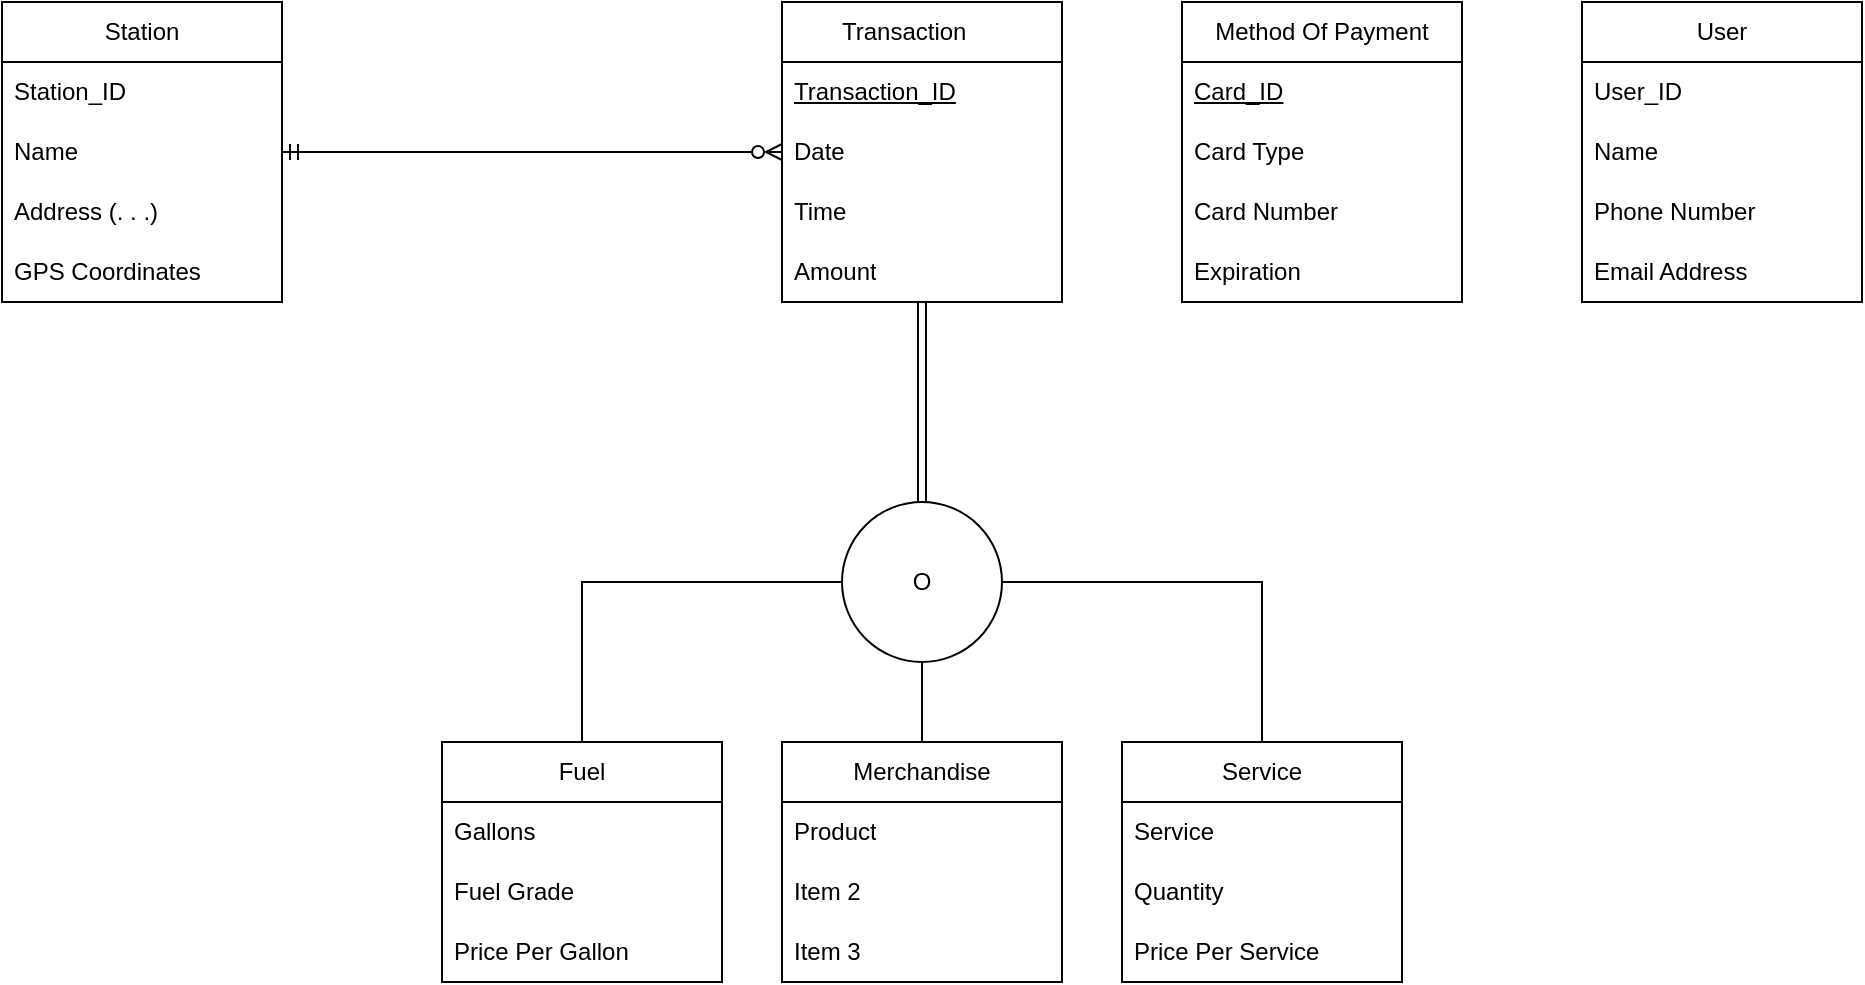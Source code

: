 <mxfile version="28.2.5">
  <diagram name="Page-1" id="o09CpWXBj6saSbTidqPz">
    <mxGraphModel dx="1963" dy="635" grid="1" gridSize="10" guides="1" tooltips="1" connect="1" arrows="1" fold="1" page="1" pageScale="1" pageWidth="850" pageHeight="1100" math="0" shadow="0">
      <root>
        <mxCell id="0" />
        <mxCell id="1" parent="0" />
        <mxCell id="1cTSIsMdD1Xh3U50AE-z-2" style="edgeStyle=orthogonalEdgeStyle;rounded=0;orthogonalLoop=1;jettySize=auto;html=1;entryX=0.5;entryY=0;entryDx=0;entryDy=0;endArrow=none;endFill=0;shape=link;" edge="1" parent="1" source="q5FUOcpofJaFz0HrwaRp-1" target="1cTSIsMdD1Xh3U50AE-z-1">
          <mxGeometry relative="1" as="geometry" />
        </mxCell>
        <mxCell id="1cTSIsMdD1Xh3U50AE-z-25" style="edgeStyle=orthogonalEdgeStyle;rounded=0;orthogonalLoop=1;jettySize=auto;html=1;entryX=1;entryY=0.5;entryDx=0;entryDy=0;endArrow=ERmandOne;endFill=0;startArrow=ERzeroToMany;startFill=0;" edge="1" parent="1" source="q5FUOcpofJaFz0HrwaRp-1" target="1cTSIsMdD1Xh3U50AE-z-18">
          <mxGeometry relative="1" as="geometry" />
        </mxCell>
        <mxCell id="q5FUOcpofJaFz0HrwaRp-1" value="Transaction&lt;span style=&quot;white-space: pre;&quot;&gt;&#x9;&lt;/span&gt;" style="swimlane;fontStyle=0;childLayout=stackLayout;horizontal=1;startSize=30;horizontalStack=0;resizeParent=1;resizeParentMax=0;resizeLast=0;collapsible=1;marginBottom=0;whiteSpace=wrap;html=1;" parent="1" vertex="1">
          <mxGeometry x="270" y="150" width="140" height="150" as="geometry" />
        </mxCell>
        <mxCell id="q5FUOcpofJaFz0HrwaRp-2" value="&lt;div&gt;&lt;u&gt;Transaction_ID&lt;/u&gt;&lt;/div&gt;" style="text;strokeColor=none;fillColor=none;align=left;verticalAlign=middle;spacingLeft=4;spacingRight=4;overflow=hidden;points=[[0,0.5],[1,0.5]];portConstraint=eastwest;rotatable=0;whiteSpace=wrap;html=1;" parent="q5FUOcpofJaFz0HrwaRp-1" vertex="1">
          <mxGeometry y="30" width="140" height="30" as="geometry" />
        </mxCell>
        <mxCell id="q5FUOcpofJaFz0HrwaRp-3" value="Date" style="text;strokeColor=none;fillColor=none;align=left;verticalAlign=middle;spacingLeft=4;spacingRight=4;overflow=hidden;points=[[0,0.5],[1,0.5]];portConstraint=eastwest;rotatable=0;whiteSpace=wrap;html=1;" parent="q5FUOcpofJaFz0HrwaRp-1" vertex="1">
          <mxGeometry y="60" width="140" height="30" as="geometry" />
        </mxCell>
        <mxCell id="q5FUOcpofJaFz0HrwaRp-4" value="Time" style="text;strokeColor=none;fillColor=none;align=left;verticalAlign=middle;spacingLeft=4;spacingRight=4;overflow=hidden;points=[[0,0.5],[1,0.5]];portConstraint=eastwest;rotatable=0;whiteSpace=wrap;html=1;" parent="q5FUOcpofJaFz0HrwaRp-1" vertex="1">
          <mxGeometry y="90" width="140" height="30" as="geometry" />
        </mxCell>
        <mxCell id="q5FUOcpofJaFz0HrwaRp-5" value="Amount" style="text;strokeColor=none;fillColor=none;align=left;verticalAlign=middle;spacingLeft=4;spacingRight=4;overflow=hidden;points=[[0,0.5],[1,0.5]];portConstraint=eastwest;rotatable=0;whiteSpace=wrap;html=1;" parent="q5FUOcpofJaFz0HrwaRp-1" vertex="1">
          <mxGeometry y="120" width="140" height="30" as="geometry" />
        </mxCell>
        <mxCell id="1cTSIsMdD1Xh3U50AE-z-15" style="edgeStyle=orthogonalEdgeStyle;rounded=0;orthogonalLoop=1;jettySize=auto;html=1;entryX=0.5;entryY=0;entryDx=0;entryDy=0;endArrow=none;endFill=0;" edge="1" parent="1" source="1cTSIsMdD1Xh3U50AE-z-1" target="1cTSIsMdD1Xh3U50AE-z-3">
          <mxGeometry relative="1" as="geometry" />
        </mxCell>
        <mxCell id="1cTSIsMdD1Xh3U50AE-z-16" style="edgeStyle=orthogonalEdgeStyle;rounded=0;orthogonalLoop=1;jettySize=auto;html=1;entryX=0.5;entryY=0;entryDx=0;entryDy=0;endArrow=none;endFill=0;" edge="1" parent="1" source="1cTSIsMdD1Xh3U50AE-z-1" target="1cTSIsMdD1Xh3U50AE-z-7">
          <mxGeometry relative="1" as="geometry" />
        </mxCell>
        <mxCell id="1cTSIsMdD1Xh3U50AE-z-17" style="edgeStyle=orthogonalEdgeStyle;rounded=0;orthogonalLoop=1;jettySize=auto;html=1;entryX=0.5;entryY=0;entryDx=0;entryDy=0;endArrow=none;endFill=0;" edge="1" parent="1" source="1cTSIsMdD1Xh3U50AE-z-1" target="1cTSIsMdD1Xh3U50AE-z-11">
          <mxGeometry relative="1" as="geometry" />
        </mxCell>
        <mxCell id="1cTSIsMdD1Xh3U50AE-z-1" value="O" style="ellipse;whiteSpace=wrap;html=1;aspect=fixed;" vertex="1" parent="1">
          <mxGeometry x="300" y="400" width="80" height="80" as="geometry" />
        </mxCell>
        <mxCell id="1cTSIsMdD1Xh3U50AE-z-3" value="Merchandise" style="swimlane;fontStyle=0;childLayout=stackLayout;horizontal=1;startSize=30;horizontalStack=0;resizeParent=1;resizeParentMax=0;resizeLast=0;collapsible=1;marginBottom=0;whiteSpace=wrap;html=1;" vertex="1" parent="1">
          <mxGeometry x="270" y="520" width="140" height="120" as="geometry" />
        </mxCell>
        <mxCell id="1cTSIsMdD1Xh3U50AE-z-4" value="Product" style="text;strokeColor=none;fillColor=none;align=left;verticalAlign=middle;spacingLeft=4;spacingRight=4;overflow=hidden;points=[[0,0.5],[1,0.5]];portConstraint=eastwest;rotatable=0;whiteSpace=wrap;html=1;" vertex="1" parent="1cTSIsMdD1Xh3U50AE-z-3">
          <mxGeometry y="30" width="140" height="30" as="geometry" />
        </mxCell>
        <mxCell id="1cTSIsMdD1Xh3U50AE-z-5" value="Item 2" style="text;strokeColor=none;fillColor=none;align=left;verticalAlign=middle;spacingLeft=4;spacingRight=4;overflow=hidden;points=[[0,0.5],[1,0.5]];portConstraint=eastwest;rotatable=0;whiteSpace=wrap;html=1;" vertex="1" parent="1cTSIsMdD1Xh3U50AE-z-3">
          <mxGeometry y="60" width="140" height="30" as="geometry" />
        </mxCell>
        <mxCell id="1cTSIsMdD1Xh3U50AE-z-6" value="Item 3" style="text;strokeColor=none;fillColor=none;align=left;verticalAlign=middle;spacingLeft=4;spacingRight=4;overflow=hidden;points=[[0,0.5],[1,0.5]];portConstraint=eastwest;rotatable=0;whiteSpace=wrap;html=1;" vertex="1" parent="1cTSIsMdD1Xh3U50AE-z-3">
          <mxGeometry y="90" width="140" height="30" as="geometry" />
        </mxCell>
        <mxCell id="1cTSIsMdD1Xh3U50AE-z-7" value="Fuel" style="swimlane;fontStyle=0;childLayout=stackLayout;horizontal=1;startSize=30;horizontalStack=0;resizeParent=1;resizeParentMax=0;resizeLast=0;collapsible=1;marginBottom=0;whiteSpace=wrap;html=1;" vertex="1" parent="1">
          <mxGeometry x="100" y="520" width="140" height="120" as="geometry" />
        </mxCell>
        <mxCell id="1cTSIsMdD1Xh3U50AE-z-8" value="Gallons" style="text;strokeColor=none;fillColor=none;align=left;verticalAlign=middle;spacingLeft=4;spacingRight=4;overflow=hidden;points=[[0,0.5],[1,0.5]];portConstraint=eastwest;rotatable=0;whiteSpace=wrap;html=1;" vertex="1" parent="1cTSIsMdD1Xh3U50AE-z-7">
          <mxGeometry y="30" width="140" height="30" as="geometry" />
        </mxCell>
        <mxCell id="1cTSIsMdD1Xh3U50AE-z-9" value="Fuel Grade" style="text;strokeColor=none;fillColor=none;align=left;verticalAlign=middle;spacingLeft=4;spacingRight=4;overflow=hidden;points=[[0,0.5],[1,0.5]];portConstraint=eastwest;rotatable=0;whiteSpace=wrap;html=1;" vertex="1" parent="1cTSIsMdD1Xh3U50AE-z-7">
          <mxGeometry y="60" width="140" height="30" as="geometry" />
        </mxCell>
        <mxCell id="1cTSIsMdD1Xh3U50AE-z-10" value="Price Per Gallon" style="text;strokeColor=none;fillColor=none;align=left;verticalAlign=middle;spacingLeft=4;spacingRight=4;overflow=hidden;points=[[0,0.5],[1,0.5]];portConstraint=eastwest;rotatable=0;whiteSpace=wrap;html=1;" vertex="1" parent="1cTSIsMdD1Xh3U50AE-z-7">
          <mxGeometry y="90" width="140" height="30" as="geometry" />
        </mxCell>
        <mxCell id="1cTSIsMdD1Xh3U50AE-z-11" value="Service" style="swimlane;fontStyle=0;childLayout=stackLayout;horizontal=1;startSize=30;horizontalStack=0;resizeParent=1;resizeParentMax=0;resizeLast=0;collapsible=1;marginBottom=0;whiteSpace=wrap;html=1;" vertex="1" parent="1">
          <mxGeometry x="440" y="520" width="140" height="120" as="geometry" />
        </mxCell>
        <mxCell id="1cTSIsMdD1Xh3U50AE-z-12" value="Service" style="text;strokeColor=none;fillColor=none;align=left;verticalAlign=middle;spacingLeft=4;spacingRight=4;overflow=hidden;points=[[0,0.5],[1,0.5]];portConstraint=eastwest;rotatable=0;whiteSpace=wrap;html=1;" vertex="1" parent="1cTSIsMdD1Xh3U50AE-z-11">
          <mxGeometry y="30" width="140" height="30" as="geometry" />
        </mxCell>
        <mxCell id="1cTSIsMdD1Xh3U50AE-z-13" value="Quantity" style="text;strokeColor=none;fillColor=none;align=left;verticalAlign=middle;spacingLeft=4;spacingRight=4;overflow=hidden;points=[[0,0.5],[1,0.5]];portConstraint=eastwest;rotatable=0;whiteSpace=wrap;html=1;" vertex="1" parent="1cTSIsMdD1Xh3U50AE-z-11">
          <mxGeometry y="60" width="140" height="30" as="geometry" />
        </mxCell>
        <mxCell id="1cTSIsMdD1Xh3U50AE-z-14" value="Price Per Service" style="text;strokeColor=none;fillColor=none;align=left;verticalAlign=middle;spacingLeft=4;spacingRight=4;overflow=hidden;points=[[0,0.5],[1,0.5]];portConstraint=eastwest;rotatable=0;whiteSpace=wrap;html=1;" vertex="1" parent="1cTSIsMdD1Xh3U50AE-z-11">
          <mxGeometry y="90" width="140" height="30" as="geometry" />
        </mxCell>
        <mxCell id="1cTSIsMdD1Xh3U50AE-z-18" value="Station" style="swimlane;fontStyle=0;childLayout=stackLayout;horizontal=1;startSize=30;horizontalStack=0;resizeParent=1;resizeParentMax=0;resizeLast=0;collapsible=1;marginBottom=0;whiteSpace=wrap;html=1;" vertex="1" parent="1">
          <mxGeometry x="-120" y="150" width="140" height="150" as="geometry" />
        </mxCell>
        <mxCell id="1cTSIsMdD1Xh3U50AE-z-19" value="Station_ID" style="text;strokeColor=none;fillColor=none;align=left;verticalAlign=middle;spacingLeft=4;spacingRight=4;overflow=hidden;points=[[0,0.5],[1,0.5]];portConstraint=eastwest;rotatable=0;whiteSpace=wrap;html=1;" vertex="1" parent="1cTSIsMdD1Xh3U50AE-z-18">
          <mxGeometry y="30" width="140" height="30" as="geometry" />
        </mxCell>
        <mxCell id="1cTSIsMdD1Xh3U50AE-z-22" value="Name" style="text;strokeColor=none;fillColor=none;align=left;verticalAlign=middle;spacingLeft=4;spacingRight=4;overflow=hidden;points=[[0,0.5],[1,0.5]];portConstraint=eastwest;rotatable=0;whiteSpace=wrap;html=1;" vertex="1" parent="1cTSIsMdD1Xh3U50AE-z-18">
          <mxGeometry y="60" width="140" height="30" as="geometry" />
        </mxCell>
        <mxCell id="1cTSIsMdD1Xh3U50AE-z-23" value="Address (. . .)" style="text;strokeColor=none;fillColor=none;align=left;verticalAlign=middle;spacingLeft=4;spacingRight=4;overflow=hidden;points=[[0,0.5],[1,0.5]];portConstraint=eastwest;rotatable=0;whiteSpace=wrap;html=1;" vertex="1" parent="1cTSIsMdD1Xh3U50AE-z-18">
          <mxGeometry y="90" width="140" height="30" as="geometry" />
        </mxCell>
        <mxCell id="1cTSIsMdD1Xh3U50AE-z-24" value="GPS Coordinates" style="text;strokeColor=none;fillColor=none;align=left;verticalAlign=middle;spacingLeft=4;spacingRight=4;overflow=hidden;points=[[0,0.5],[1,0.5]];portConstraint=eastwest;rotatable=0;whiteSpace=wrap;html=1;" vertex="1" parent="1cTSIsMdD1Xh3U50AE-z-18">
          <mxGeometry y="120" width="140" height="30" as="geometry" />
        </mxCell>
        <mxCell id="1cTSIsMdD1Xh3U50AE-z-26" value="User" style="swimlane;fontStyle=0;childLayout=stackLayout;horizontal=1;startSize=30;horizontalStack=0;resizeParent=1;resizeParentMax=0;resizeLast=0;collapsible=1;marginBottom=0;whiteSpace=wrap;html=1;" vertex="1" parent="1">
          <mxGeometry x="670" y="150" width="140" height="150" as="geometry" />
        </mxCell>
        <mxCell id="1cTSIsMdD1Xh3U50AE-z-27" value="User_ID" style="text;strokeColor=none;fillColor=none;align=left;verticalAlign=middle;spacingLeft=4;spacingRight=4;overflow=hidden;points=[[0,0.5],[1,0.5]];portConstraint=eastwest;rotatable=0;whiteSpace=wrap;html=1;" vertex="1" parent="1cTSIsMdD1Xh3U50AE-z-26">
          <mxGeometry y="30" width="140" height="30" as="geometry" />
        </mxCell>
        <mxCell id="1cTSIsMdD1Xh3U50AE-z-28" value="Name" style="text;strokeColor=none;fillColor=none;align=left;verticalAlign=middle;spacingLeft=4;spacingRight=4;overflow=hidden;points=[[0,0.5],[1,0.5]];portConstraint=eastwest;rotatable=0;whiteSpace=wrap;html=1;" vertex="1" parent="1cTSIsMdD1Xh3U50AE-z-26">
          <mxGeometry y="60" width="140" height="30" as="geometry" />
        </mxCell>
        <mxCell id="1cTSIsMdD1Xh3U50AE-z-29" value="Phone Number" style="text;strokeColor=none;fillColor=none;align=left;verticalAlign=middle;spacingLeft=4;spacingRight=4;overflow=hidden;points=[[0,0.5],[1,0.5]];portConstraint=eastwest;rotatable=0;whiteSpace=wrap;html=1;" vertex="1" parent="1cTSIsMdD1Xh3U50AE-z-26">
          <mxGeometry y="90" width="140" height="30" as="geometry" />
        </mxCell>
        <mxCell id="1cTSIsMdD1Xh3U50AE-z-30" value="Email Address" style="text;strokeColor=none;fillColor=none;align=left;verticalAlign=middle;spacingLeft=4;spacingRight=4;overflow=hidden;points=[[0,0.5],[1,0.5]];portConstraint=eastwest;rotatable=0;whiteSpace=wrap;html=1;" vertex="1" parent="1cTSIsMdD1Xh3U50AE-z-26">
          <mxGeometry y="120" width="140" height="30" as="geometry" />
        </mxCell>
        <mxCell id="1cTSIsMdD1Xh3U50AE-z-32" value="Method Of Payment" style="swimlane;fontStyle=0;childLayout=stackLayout;horizontal=1;startSize=30;horizontalStack=0;resizeParent=1;resizeParentMax=0;resizeLast=0;collapsible=1;marginBottom=0;whiteSpace=wrap;html=1;" vertex="1" parent="1">
          <mxGeometry x="470" y="150" width="140" height="150" as="geometry" />
        </mxCell>
        <mxCell id="1cTSIsMdD1Xh3U50AE-z-33" value="&lt;u&gt;Card_ID&lt;/u&gt;" style="text;strokeColor=none;fillColor=none;align=left;verticalAlign=middle;spacingLeft=4;spacingRight=4;overflow=hidden;points=[[0,0.5],[1,0.5]];portConstraint=eastwest;rotatable=0;whiteSpace=wrap;html=1;" vertex="1" parent="1cTSIsMdD1Xh3U50AE-z-32">
          <mxGeometry y="30" width="140" height="30" as="geometry" />
        </mxCell>
        <mxCell id="1cTSIsMdD1Xh3U50AE-z-37" value="Card Type" style="text;strokeColor=none;fillColor=none;align=left;verticalAlign=middle;spacingLeft=4;spacingRight=4;overflow=hidden;points=[[0,0.5],[1,0.5]];portConstraint=eastwest;rotatable=0;whiteSpace=wrap;html=1;" vertex="1" parent="1cTSIsMdD1Xh3U50AE-z-32">
          <mxGeometry y="60" width="140" height="30" as="geometry" />
        </mxCell>
        <mxCell id="1cTSIsMdD1Xh3U50AE-z-38" value="Card Number" style="text;strokeColor=none;fillColor=none;align=left;verticalAlign=middle;spacingLeft=4;spacingRight=4;overflow=hidden;points=[[0,0.5],[1,0.5]];portConstraint=eastwest;rotatable=0;whiteSpace=wrap;html=1;" vertex="1" parent="1cTSIsMdD1Xh3U50AE-z-32">
          <mxGeometry y="90" width="140" height="30" as="geometry" />
        </mxCell>
        <mxCell id="1cTSIsMdD1Xh3U50AE-z-39" value="Expiration" style="text;strokeColor=none;fillColor=none;align=left;verticalAlign=middle;spacingLeft=4;spacingRight=4;overflow=hidden;points=[[0,0.5],[1,0.5]];portConstraint=eastwest;rotatable=0;whiteSpace=wrap;html=1;" vertex="1" parent="1cTSIsMdD1Xh3U50AE-z-32">
          <mxGeometry y="120" width="140" height="30" as="geometry" />
        </mxCell>
      </root>
    </mxGraphModel>
  </diagram>
</mxfile>
